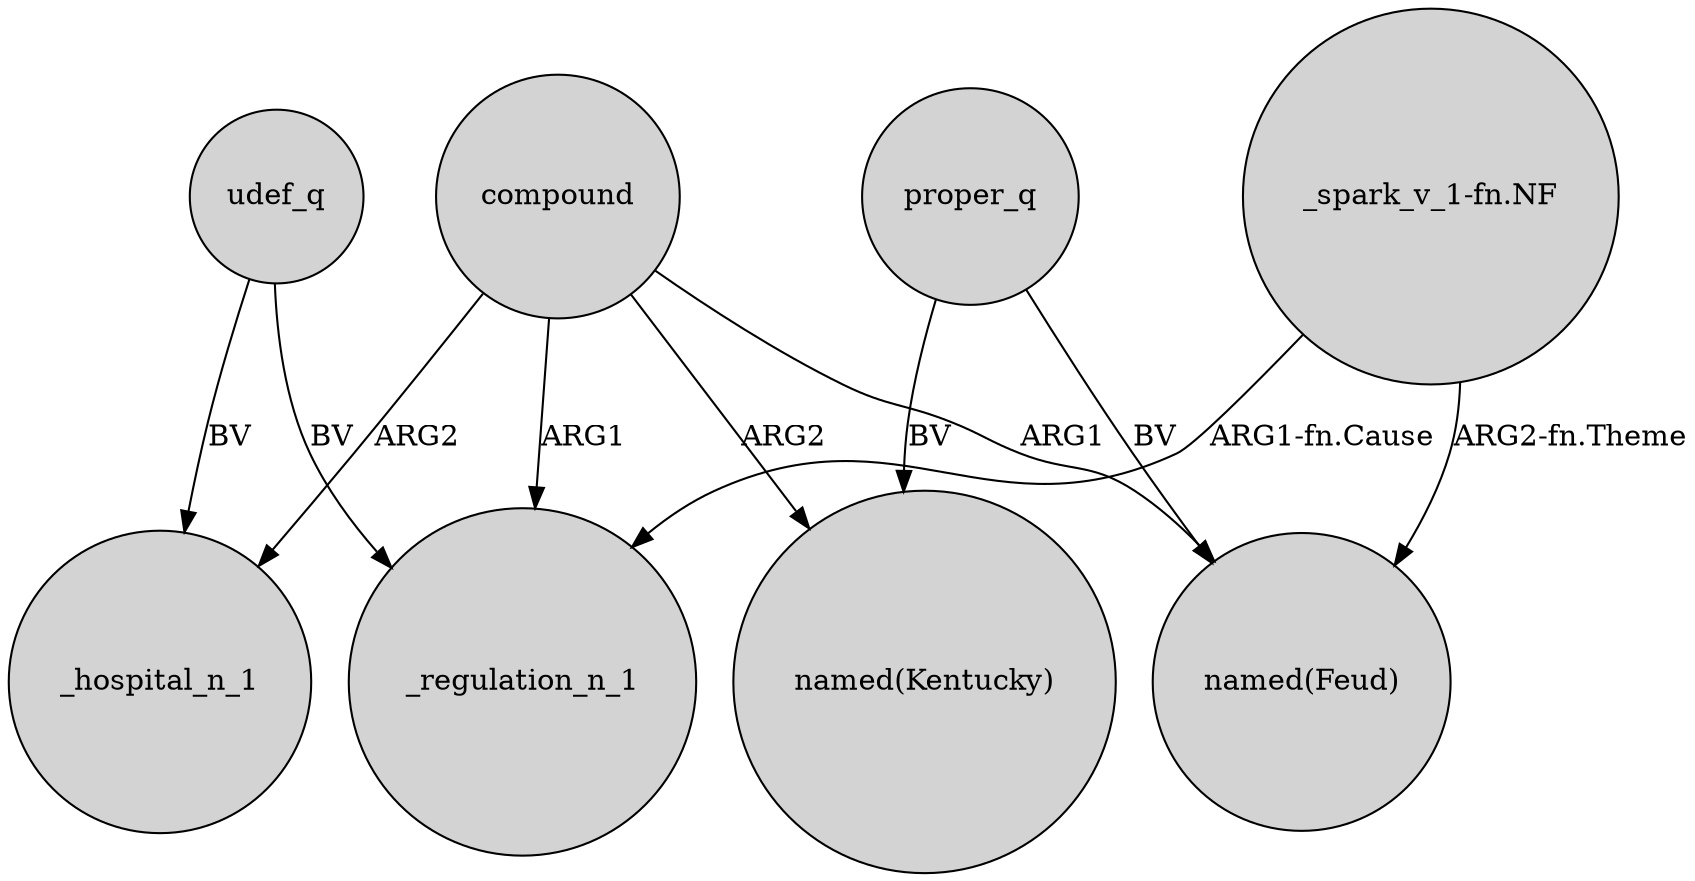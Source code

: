 digraph {
	node [shape=circle style=filled]
	udef_q -> _hospital_n_1 [label=BV]
	compound -> "named(Kentucky)" [label=ARG2]
	udef_q -> _regulation_n_1 [label=BV]
	"_spark_v_1-fn.NF" -> _regulation_n_1 [label="ARG1-fn.Cause"]
	proper_q -> "named(Feud)" [label=BV]
	"_spark_v_1-fn.NF" -> "named(Feud)" [label="ARG2-fn.Theme"]
	compound -> "named(Feud)" [label=ARG1]
	proper_q -> "named(Kentucky)" [label=BV]
	compound -> _regulation_n_1 [label=ARG1]
	compound -> _hospital_n_1 [label=ARG2]
}
